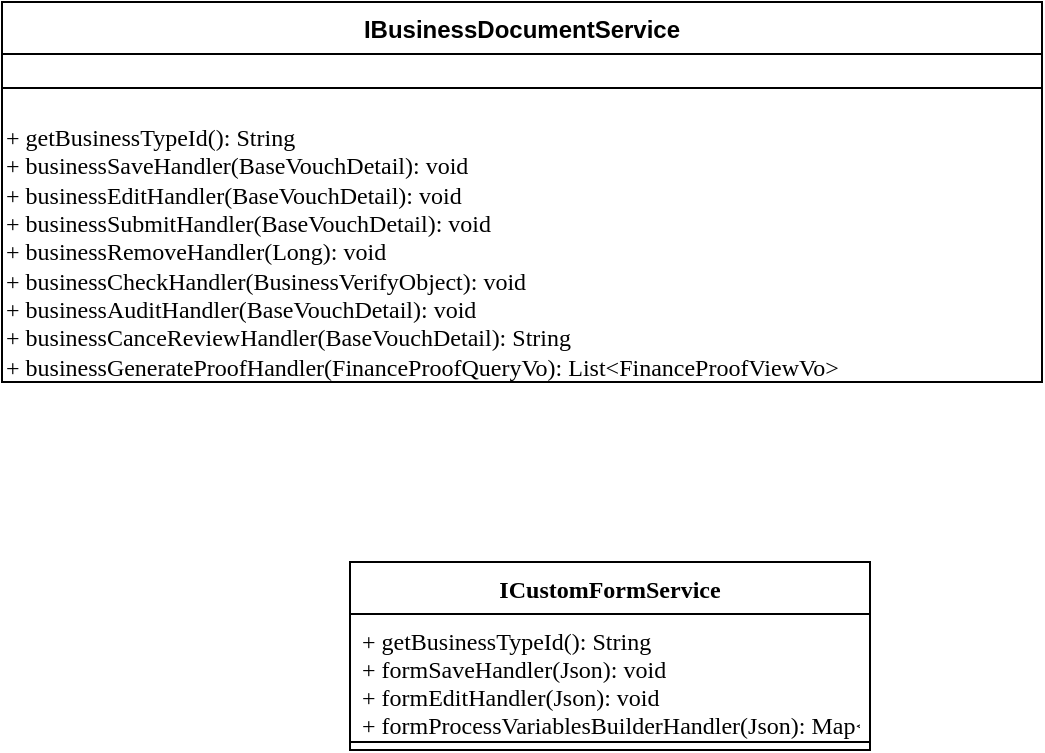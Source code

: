 <mxfile version="18.0.1" type="github">
  <diagram id="C5RBs43oDa-KdzZeNtuy" name="Page-1">
    <mxGraphModel dx="891" dy="516" grid="1" gridSize="10" guides="1" tooltips="1" connect="1" arrows="1" fold="1" page="1" pageScale="1" pageWidth="827" pageHeight="1169" math="0" shadow="0">
      <root>
        <mxCell id="WIyWlLk6GJQsqaUBKTNV-0" />
        <mxCell id="WIyWlLk6GJQsqaUBKTNV-1" parent="WIyWlLk6GJQsqaUBKTNV-0" />
        <mxCell id="jYVjI-uRnHP_MHS7gfxZ-0" value="IBusinessDocumentService" style="swimlane;fontStyle=1;align=center;verticalAlign=top;childLayout=stackLayout;horizontal=1;startSize=26;horizontalStack=0;resizeParent=1;resizeParentMax=0;resizeLast=0;collapsible=1;marginBottom=0;" vertex="1" parent="WIyWlLk6GJQsqaUBKTNV-1">
          <mxGeometry x="110" y="90" width="520" height="190" as="geometry">
            <mxRectangle x="290" y="70" width="190" height="26" as="alternateBounds" />
          </mxGeometry>
        </mxCell>
        <mxCell id="jYVjI-uRnHP_MHS7gfxZ-2" value="" style="line;strokeWidth=1;fillColor=none;align=left;verticalAlign=middle;spacingTop=-1;spacingLeft=3;spacingRight=3;rotatable=0;labelPosition=right;points=[];portConstraint=eastwest;" vertex="1" parent="jYVjI-uRnHP_MHS7gfxZ-0">
          <mxGeometry y="26" width="520" height="34" as="geometry" />
        </mxCell>
        <mxCell id="jYVjI-uRnHP_MHS7gfxZ-5" value="+ getBusinessTypeId(): String&lt;br&gt;+ businessSaveHandler(BaseVouchDetail): void&lt;br&gt;+ businessEditHandler(BaseVouchDetail): void&lt;br&gt;+ businessSubmitHandler(BaseVouchDetail): void&lt;br&gt;+ businessRemoveHandler(Long): void&lt;br&gt;+ businessCheckHandler(BusinessVerifyObject): void&lt;br&gt;+ businessAuditHandler(BaseVouchDetail): void&lt;br&gt;+ businessCanceReviewHandler(BaseVouchDetail): String&lt;br&gt;+ businessGenerateProofHandler(FinanceProofQueryVo): List&amp;lt;FinanceProofViewVo&amp;gt;" style="text;html=1;align=left;verticalAlign=middle;resizable=0;points=[];autosize=1;strokeColor=none;fillColor=none;fontFamily=Verdana;fontColor=default;rotation=0;" vertex="1" parent="jYVjI-uRnHP_MHS7gfxZ-0">
          <mxGeometry y="60" width="520" height="130" as="geometry" />
        </mxCell>
        <mxCell id="jYVjI-uRnHP_MHS7gfxZ-9" value="ICustomFormService" style="swimlane;fontStyle=1;align=center;verticalAlign=top;childLayout=stackLayout;horizontal=1;startSize=26;horizontalStack=0;resizeParent=1;resizeParentMax=0;resizeLast=0;collapsible=1;marginBottom=0;fontFamily=Verdana;fontColor=default;fillColor=none;" vertex="1" parent="WIyWlLk6GJQsqaUBKTNV-1">
          <mxGeometry x="284" y="370" width="260" height="94" as="geometry" />
        </mxCell>
        <mxCell id="jYVjI-uRnHP_MHS7gfxZ-12" value="+ getBusinessTypeId(): String&#xa;+ formSaveHandler(Json): void&#xa;+ formEditHandler(Json): void&#xa;+ formProcessVariablesBuilderHandler(Json): Map&lt;String,Object&gt;" style="text;strokeColor=none;fillColor=none;align=left;verticalAlign=top;spacingLeft=4;spacingRight=4;overflow=hidden;rotatable=0;points=[[0,0.5],[1,0.5]];portConstraint=eastwest;fontFamily=Verdana;fontColor=default;" vertex="1" parent="jYVjI-uRnHP_MHS7gfxZ-9">
          <mxGeometry y="26" width="260" height="60" as="geometry" />
        </mxCell>
        <mxCell id="jYVjI-uRnHP_MHS7gfxZ-11" value="" style="line;strokeWidth=1;fillColor=none;align=left;verticalAlign=middle;spacingTop=-1;spacingLeft=3;spacingRight=3;rotatable=0;labelPosition=right;points=[];portConstraint=eastwest;fontFamily=Verdana;fontColor=default;" vertex="1" parent="jYVjI-uRnHP_MHS7gfxZ-9">
          <mxGeometry y="86" width="260" height="8" as="geometry" />
        </mxCell>
      </root>
    </mxGraphModel>
  </diagram>
</mxfile>
